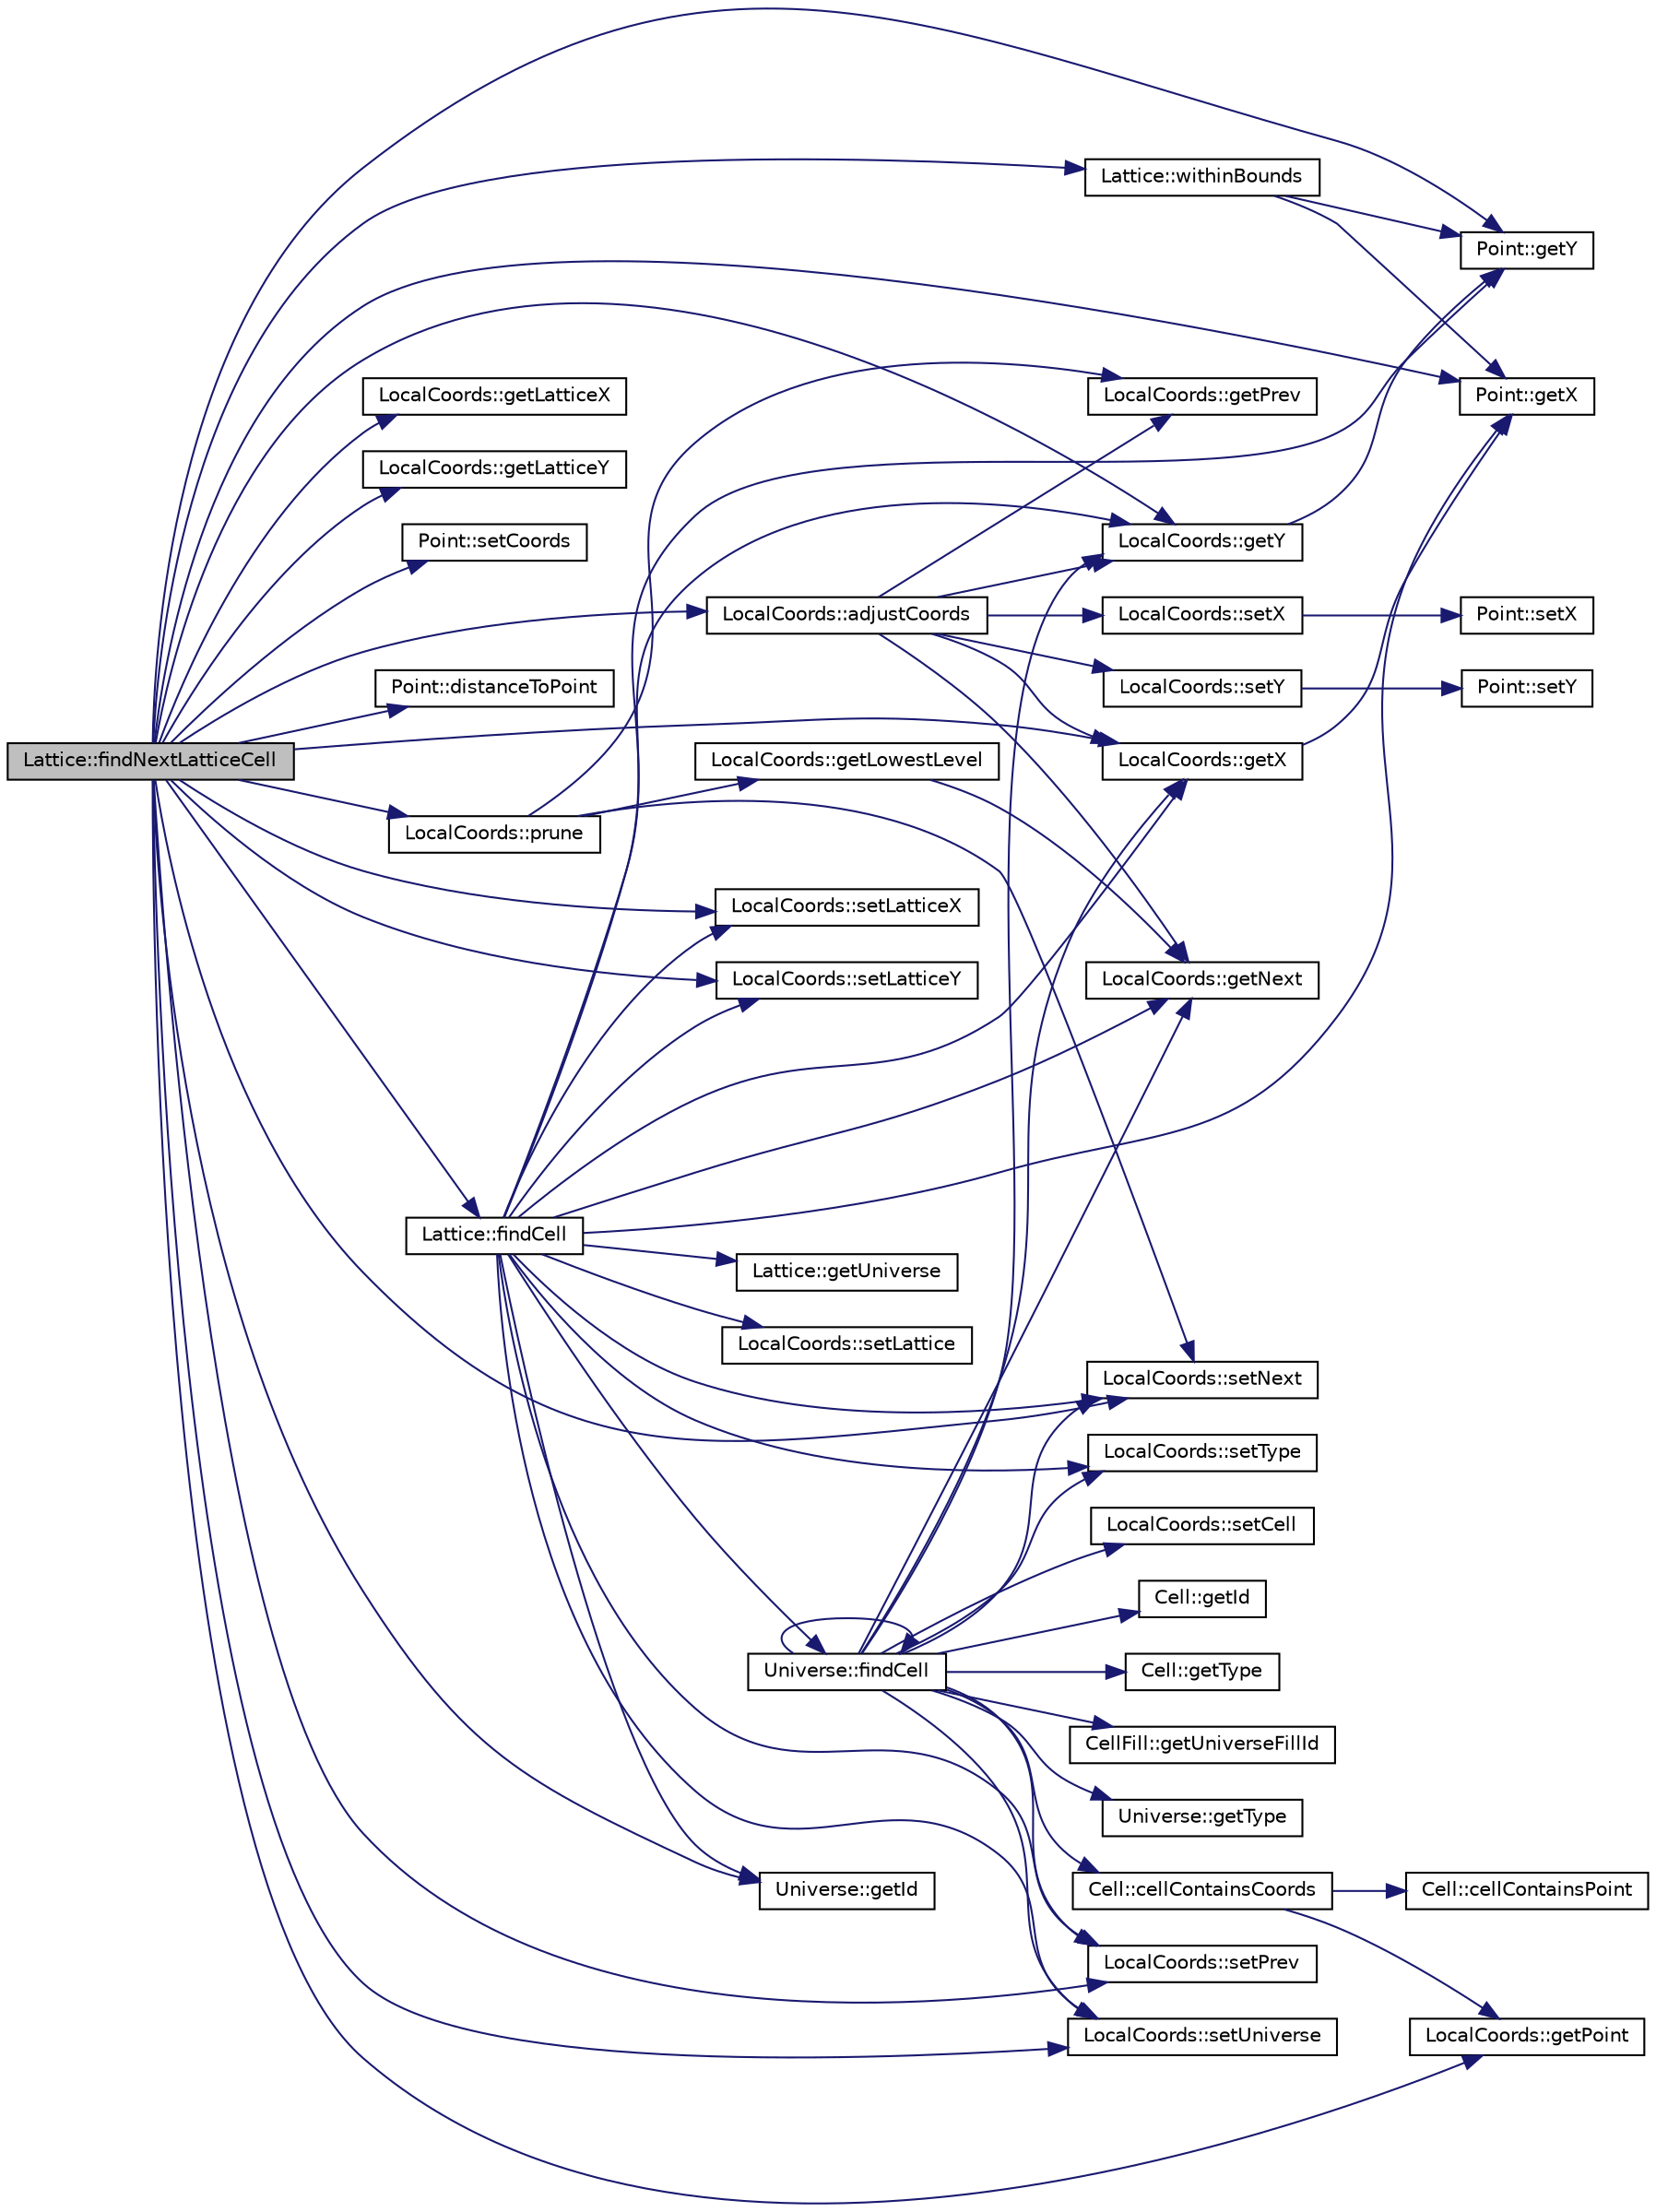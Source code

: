 digraph "Lattice::findNextLatticeCell"
{
  edge [fontname="Helvetica",fontsize="10",labelfontname="Helvetica",labelfontsize="10"];
  node [fontname="Helvetica",fontsize="10",shape=record];
  rankdir="LR";
  Node1 [label="Lattice::findNextLatticeCell",height=0.2,width=0.4,color="black", fillcolor="grey75", style="filled" fontcolor="black"];
  Node1 -> Node2 [color="midnightblue",fontsize="10",style="solid",fontname="Helvetica"];
  Node2 [label="LocalCoords::getX",height=0.2,width=0.4,color="black", fillcolor="white", style="filled",URL="$classLocalCoords.html#a9623e05ee2de4ace57a7595a154a3764",tooltip="Returns the x-coordinate for this LocalCoords location."];
  Node2 -> Node3 [color="midnightblue",fontsize="10",style="solid",fontname="Helvetica"];
  Node3 [label="Point::getX",height=0.2,width=0.4,color="black", fillcolor="white", style="filled",URL="$classPoint.html#af52a20a376f8f31e87658837565d3812",tooltip="Returns this Point&#39;s x-coordinate."];
  Node1 -> Node4 [color="midnightblue",fontsize="10",style="solid",fontname="Helvetica"];
  Node4 [label="LocalCoords::getY",height=0.2,width=0.4,color="black", fillcolor="white", style="filled",URL="$classLocalCoords.html#ac2ca0a99b00c2aa5784ff82fba2a3618",tooltip="Returns the y-coordinate for this LocalCoords location."];
  Node4 -> Node5 [color="midnightblue",fontsize="10",style="solid",fontname="Helvetica"];
  Node5 [label="Point::getY",height=0.2,width=0.4,color="black", fillcolor="white", style="filled",URL="$classPoint.html#aac5008459bf0e0053ce744a69187bae7",tooltip="Returns this Point&#39;s y-coordinate."];
  Node1 -> Node6 [color="midnightblue",fontsize="10",style="solid",fontname="Helvetica"];
  Node6 [label="LocalCoords::getLatticeX",height=0.2,width=0.4,color="black", fillcolor="white", style="filled",URL="$classLocalCoords.html#a76cbf2526be775cbedf32f7462041c73",tooltip="Return the first index of the Lattice cell within which this LocalCoords resides."];
  Node1 -> Node7 [color="midnightblue",fontsize="10",style="solid",fontname="Helvetica"];
  Node7 [label="LocalCoords::getLatticeY",height=0.2,width=0.4,color="black", fillcolor="white", style="filled",URL="$classLocalCoords.html#a85f31e3a35b45d738f94237a11514aac",tooltip="Return the second index of the Lattice cell within which this LocalCoords resides."];
  Node1 -> Node8 [color="midnightblue",fontsize="10",style="solid",fontname="Helvetica"];
  Node8 [label="Point::setCoords",height=0.2,width=0.4,color="black", fillcolor="white", style="filled",URL="$classPoint.html#a21046f7efa6623eb78ae1ffc46b1820a",tooltip="Initializes a Point with two-dimensional coordinates."];
  Node1 -> Node9 [color="midnightblue",fontsize="10",style="solid",fontname="Helvetica"];
  Node9 [label="Lattice::withinBounds",height=0.2,width=0.4,color="black", fillcolor="white", style="filled",URL="$classLattice.html#aaa38ae681b8814661033c99f6410fadd",tooltip="Checks if a Point is within the bounds of a Lattice."];
  Node9 -> Node3 [color="midnightblue",fontsize="10",style="solid",fontname="Helvetica"];
  Node9 -> Node5 [color="midnightblue",fontsize="10",style="solid",fontname="Helvetica"];
  Node1 -> Node10 [color="midnightblue",fontsize="10",style="solid",fontname="Helvetica"];
  Node10 [label="Point::distanceToPoint",height=0.2,width=0.4,color="black", fillcolor="white", style="filled",URL="$classPoint.html#a1000c6590f93653b2d8d3b45991f60c9",tooltip="Compute the distance from this Point to another Point of interest."];
  Node1 -> Node11 [color="midnightblue",fontsize="10",style="solid",fontname="Helvetica"];
  Node11 [label="LocalCoords::getPoint",height=0.2,width=0.4,color="black", fillcolor="white", style="filled",URL="$classLocalCoords.html#aff39b0f4a6cd5de5347ab154000d349b",tooltip="Returns a pointer to the Point containing the coordinates for this LocalCoord."];
  Node1 -> Node12 [color="midnightblue",fontsize="10",style="solid",fontname="Helvetica"];
  Node12 [label="LocalCoords::adjustCoords",height=0.2,width=0.4,color="black", fillcolor="white", style="filled",URL="$classLocalCoords.html#a9a554dc0de187957849d1577cba7a277",tooltip="Translate all of the x,y coordinates for each LocalCoords object in the linked list."];
  Node12 -> Node13 [color="midnightblue",fontsize="10",style="solid",fontname="Helvetica"];
  Node13 [label="LocalCoords::setX",height=0.2,width=0.4,color="black", fillcolor="white", style="filled",URL="$classLocalCoords.html#af00fc05471c68683e7b55274afdb68ba",tooltip="Set the x-coordinate for this LocalCoords."];
  Node13 -> Node14 [color="midnightblue",fontsize="10",style="solid",fontname="Helvetica"];
  Node14 [label="Point::setX",height=0.2,width=0.4,color="black", fillcolor="white", style="filled",URL="$classPoint.html#ad8bedf2cc41f2414728d83d6976fb55f",tooltip="Set the Point&#39;s x-coordinate."];
  Node12 -> Node2 [color="midnightblue",fontsize="10",style="solid",fontname="Helvetica"];
  Node12 -> Node15 [color="midnightblue",fontsize="10",style="solid",fontname="Helvetica"];
  Node15 [label="LocalCoords::setY",height=0.2,width=0.4,color="black", fillcolor="white", style="filled",URL="$classLocalCoords.html#ae7a4a2eeb8a1e17698da8b58d08c05b5",tooltip="Set the y-coordinate for this Localcoords."];
  Node15 -> Node16 [color="midnightblue",fontsize="10",style="solid",fontname="Helvetica"];
  Node16 [label="Point::setY",height=0.2,width=0.4,color="black", fillcolor="white", style="filled",URL="$classPoint.html#a91ab67528ea9e1311d408237448e16c5",tooltip="Set the Point&#39;s y-coordinate."];
  Node12 -> Node4 [color="midnightblue",fontsize="10",style="solid",fontname="Helvetica"];
  Node12 -> Node17 [color="midnightblue",fontsize="10",style="solid",fontname="Helvetica"];
  Node17 [label="LocalCoords::getNext",height=0.2,width=0.4,color="black", fillcolor="white", style="filled",URL="$classLocalCoords.html#a2072734614ca0d7b945fd20ed59f4594",tooltip="Return a pointer to the LocalCoord at the next lower nested Universe level if one exists..."];
  Node12 -> Node18 [color="midnightblue",fontsize="10",style="solid",fontname="Helvetica"];
  Node18 [label="LocalCoords::getPrev",height=0.2,width=0.4,color="black", fillcolor="white", style="filled",URL="$classLocalCoords.html#a41901845738accab675e9a021185fcc5",tooltip="Return a pointer to the LocalCoord at the next higher nested Universe level if one exists..."];
  Node1 -> Node3 [color="midnightblue",fontsize="10",style="solid",fontname="Helvetica"];
  Node1 -> Node5 [color="midnightblue",fontsize="10",style="solid",fontname="Helvetica"];
  Node1 -> Node19 [color="midnightblue",fontsize="10",style="solid",fontname="Helvetica"];
  Node19 [label="LocalCoords::setLatticeX",height=0.2,width=0.4,color="black", fillcolor="white", style="filled",URL="$classLocalCoords.html#aaebab559746c2641969f7aea7055f4d7",tooltip="Sets the row index for the Lattice cell within which this LocalCoords resides."];
  Node1 -> Node20 [color="midnightblue",fontsize="10",style="solid",fontname="Helvetica"];
  Node20 [label="LocalCoords::setLatticeY",height=0.2,width=0.4,color="black", fillcolor="white", style="filled",URL="$classLocalCoords.html#a5fe4af5a2aaa1b44f9da0482c2c73caf",tooltip="Sets the column index for the Lattice cell within which this LocalCoords resides."];
  Node1 -> Node21 [color="midnightblue",fontsize="10",style="solid",fontname="Helvetica"];
  Node21 [label="LocalCoords::prune",height=0.2,width=0.4,color="black", fillcolor="white", style="filled",URL="$classLocalCoords.html#ab6a1654615643dabd35a19c8ed5f7dad",tooltip="Removes and frees memory for all LocalCoords beyond this one in the linked list."];
  Node21 -> Node22 [color="midnightblue",fontsize="10",style="solid",fontname="Helvetica"];
  Node22 [label="LocalCoords::getLowestLevel",height=0.2,width=0.4,color="black", fillcolor="white", style="filled",URL="$classLocalCoords.html#a9eea7e15fe849f272854e8db1fe7268a",tooltip="Find and return the last LocalCoords in the linked list wich represents the local coordinates on the ..."];
  Node22 -> Node17 [color="midnightblue",fontsize="10",style="solid",fontname="Helvetica"];
  Node21 -> Node18 [color="midnightblue",fontsize="10",style="solid",fontname="Helvetica"];
  Node21 -> Node23 [color="midnightblue",fontsize="10",style="solid",fontname="Helvetica"];
  Node23 [label="LocalCoords::setNext",height=0.2,width=0.4,color="black", fillcolor="white", style="filled",URL="$classLocalCoords.html#ad0d95a64372a6b60c4a7276350380c7c",tooltip="Sets the pointer to the LocalCoords on the next lower nested Universe level."];
  Node1 -> Node24 [color="midnightblue",fontsize="10",style="solid",fontname="Helvetica"];
  Node24 [label="LocalCoords::setPrev",height=0.2,width=0.4,color="black", fillcolor="white", style="filled",URL="$classLocalCoords.html#a433a17c4bfb3f491a16a6067e05067ae",tooltip="Sets the pointer to the LocalCoords on the next higher nested Universe level."];
  Node1 -> Node23 [color="midnightblue",fontsize="10",style="solid",fontname="Helvetica"];
  Node1 -> Node25 [color="midnightblue",fontsize="10",style="solid",fontname="Helvetica"];
  Node25 [label="LocalCoords::setUniverse",height=0.2,width=0.4,color="black", fillcolor="white", style="filled",URL="$classLocalCoords.html#ad514c86c5d7de44b1a08b400383710a1",tooltip="Set the ID of the Universe within which this LocalCoords resides."];
  Node1 -> Node26 [color="midnightblue",fontsize="10",style="solid",fontname="Helvetica"];
  Node26 [label="Universe::getId",height=0.2,width=0.4,color="black", fillcolor="white", style="filled",URL="$classUniverse.html#ae0686929fcba2aa1580bc64c3230cb21"];
  Node1 -> Node27 [color="midnightblue",fontsize="10",style="solid",fontname="Helvetica"];
  Node27 [label="Lattice::findCell",height=0.2,width=0.4,color="black", fillcolor="white", style="filled",URL="$classLattice.html#a106bb34948883f3695bbffa5e44bce2b",tooltip="Finds the Cell within this Lattice that a LocalCoords is in."];
  Node27 -> Node28 [color="midnightblue",fontsize="10",style="solid",fontname="Helvetica"];
  Node28 [label="LocalCoords::setType",height=0.2,width=0.4,color="black", fillcolor="white", style="filled",URL="$classLocalCoords.html#a5eb0104c614b60dee59177afbf5a1d09",tooltip="Set the type of LocalCoords (UNIV or LAT)."];
  Node27 -> Node2 [color="midnightblue",fontsize="10",style="solid",fontname="Helvetica"];
  Node27 -> Node3 [color="midnightblue",fontsize="10",style="solid",fontname="Helvetica"];
  Node27 -> Node4 [color="midnightblue",fontsize="10",style="solid",fontname="Helvetica"];
  Node27 -> Node5 [color="midnightblue",fontsize="10",style="solid",fontname="Helvetica"];
  Node27 -> Node17 [color="midnightblue",fontsize="10",style="solid",fontname="Helvetica"];
  Node27 -> Node29 [color="midnightblue",fontsize="10",style="solid",fontname="Helvetica"];
  Node29 [label="Lattice::getUniverse",height=0.2,width=0.4,color="black", fillcolor="white", style="filled",URL="$classLattice.html#ac9c176ea0299608b036378c3d3f5d72e",tooltip="Returns a pointer to the Universe within a specific Lattice cell."];
  Node27 -> Node26 [color="midnightblue",fontsize="10",style="solid",fontname="Helvetica"];
  Node27 -> Node25 [color="midnightblue",fontsize="10",style="solid",fontname="Helvetica"];
  Node27 -> Node30 [color="midnightblue",fontsize="10",style="solid",fontname="Helvetica"];
  Node30 [label="LocalCoords::setLattice",height=0.2,width=0.4,color="black", fillcolor="white", style="filled",URL="$classLocalCoords.html#acba537be0e701e2bd46a8d2cabf54881",tooltip="Sets the ID of the Lattice within which this LocalCoords resides."];
  Node27 -> Node19 [color="midnightblue",fontsize="10",style="solid",fontname="Helvetica"];
  Node27 -> Node20 [color="midnightblue",fontsize="10",style="solid",fontname="Helvetica"];
  Node27 -> Node23 [color="midnightblue",fontsize="10",style="solid",fontname="Helvetica"];
  Node27 -> Node24 [color="midnightblue",fontsize="10",style="solid",fontname="Helvetica"];
  Node27 -> Node31 [color="midnightblue",fontsize="10",style="solid",fontname="Helvetica"];
  Node31 [label="Universe::findCell",height=0.2,width=0.4,color="black", fillcolor="white", style="filled",URL="$classUniverse.html#a70bafb1689f44b64ed98e85df1595f03",tooltip="Finds the Cell for which a LocalCoords object resides."];
  Node31 -> Node28 [color="midnightblue",fontsize="10",style="solid",fontname="Helvetica"];
  Node31 -> Node32 [color="midnightblue",fontsize="10",style="solid",fontname="Helvetica"];
  Node32 [label="Cell::cellContainsCoords",height=0.2,width=0.4,color="black", fillcolor="white", style="filled",URL="$classCell.html#a89c95a180daff341176d78c5d573da53",tooltip="Determines whether a Point is contained inside a Cell."];
  Node32 -> Node33 [color="midnightblue",fontsize="10",style="solid",fontname="Helvetica"];
  Node33 [label="Cell::cellContainsPoint",height=0.2,width=0.4,color="black", fillcolor="white", style="filled",URL="$classCell.html#a7ccb9a3084719a36a170bed2cd48a593",tooltip="Determines whether a Point is contained inside a Cell."];
  Node32 -> Node11 [color="midnightblue",fontsize="10",style="solid",fontname="Helvetica"];
  Node31 -> Node34 [color="midnightblue",fontsize="10",style="solid",fontname="Helvetica"];
  Node34 [label="LocalCoords::setCell",height=0.2,width=0.4,color="black", fillcolor="white", style="filled",URL="$classLocalCoords.html#a459a5178aa8861a4d9504d7aea0d4a6a",tooltip="Set the ID of the Cell within which this LocalCoords resides."];
  Node31 -> Node35 [color="midnightblue",fontsize="10",style="solid",fontname="Helvetica"];
  Node35 [label="Cell::getId",height=0.2,width=0.4,color="black", fillcolor="white", style="filled",URL="$classCell.html#a39543fd6c83589e92363e461f3f50336",tooltip="Return the Cell&#39;s user-specified ID."];
  Node31 -> Node36 [color="midnightblue",fontsize="10",style="solid",fontname="Helvetica"];
  Node36 [label="Cell::getType",height=0.2,width=0.4,color="black", fillcolor="white", style="filled",URL="$classCell.html#af0421cc4cbb034947b2b7ec18c6df7d0",tooltip="Return the Cell type (FILL or MATERIAL)."];
  Node31 -> Node17 [color="midnightblue",fontsize="10",style="solid",fontname="Helvetica"];
  Node31 -> Node2 [color="midnightblue",fontsize="10",style="solid",fontname="Helvetica"];
  Node31 -> Node4 [color="midnightblue",fontsize="10",style="solid",fontname="Helvetica"];
  Node31 -> Node37 [color="midnightblue",fontsize="10",style="solid",fontname="Helvetica"];
  Node37 [label="CellFill::getUniverseFillId",height=0.2,width=0.4,color="black", fillcolor="white", style="filled",URL="$classCellFill.html#a232ce5ae20d99af538e1db21c7b5d290",tooltip="Return the ID of the Universe filling this Cell."];
  Node31 -> Node25 [color="midnightblue",fontsize="10",style="solid",fontname="Helvetica"];
  Node31 -> Node23 [color="midnightblue",fontsize="10",style="solid",fontname="Helvetica"];
  Node31 -> Node24 [color="midnightblue",fontsize="10",style="solid",fontname="Helvetica"];
  Node31 -> Node38 [color="midnightblue",fontsize="10",style="solid",fontname="Helvetica"];
  Node38 [label="Universe::getType",height=0.2,width=0.4,color="black", fillcolor="white", style="filled",URL="$classUniverse.html#a6cbde58618cfcec5f72780b2911ab97b",tooltip="Return the Universe type (SIMPLE or LATTICE)."];
  Node31 -> Node31 [color="midnightblue",fontsize="10",style="solid",fontname="Helvetica"];
}
